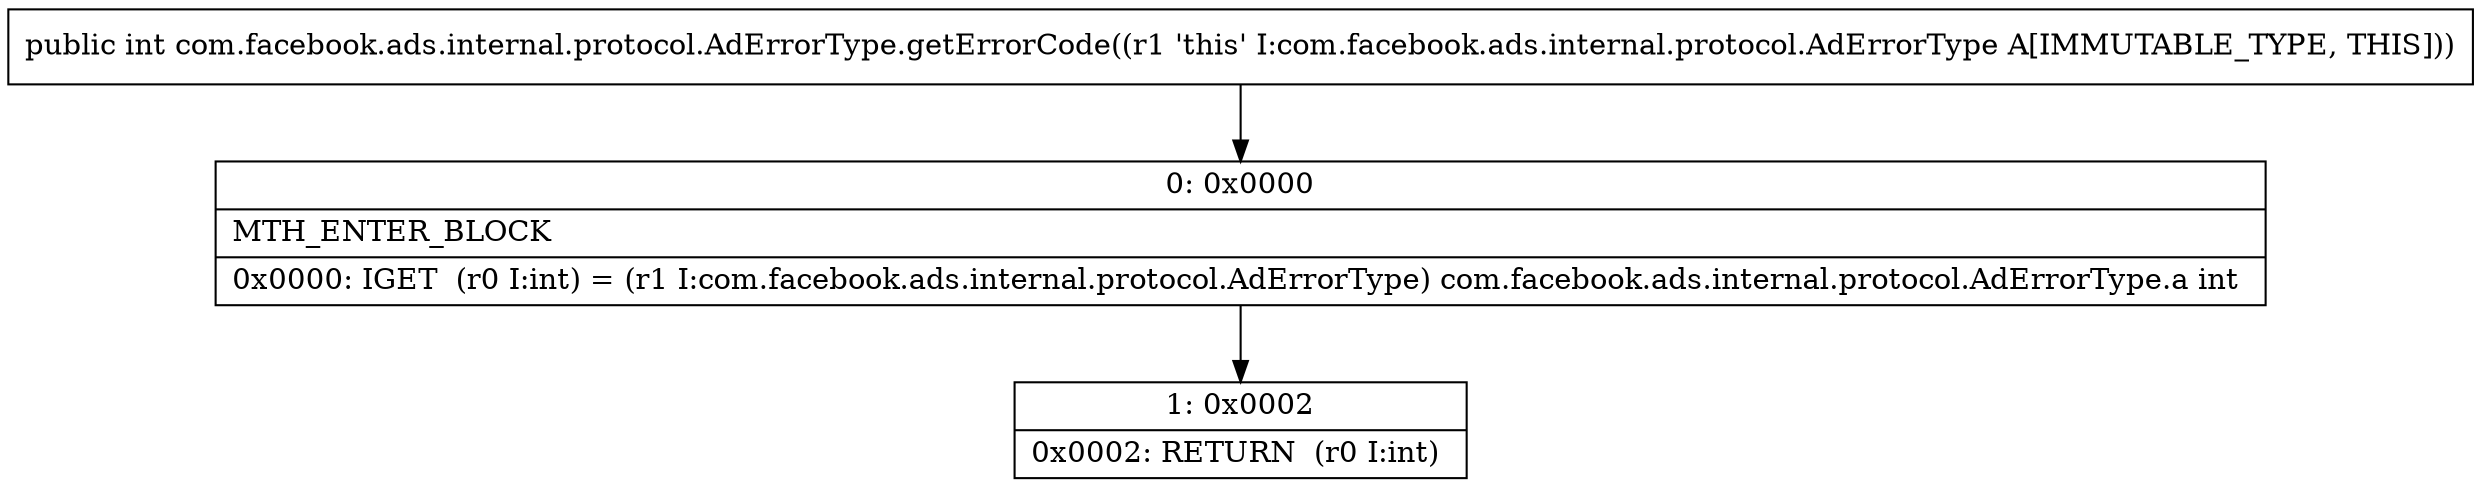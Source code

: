 digraph "CFG forcom.facebook.ads.internal.protocol.AdErrorType.getErrorCode()I" {
Node_0 [shape=record,label="{0\:\ 0x0000|MTH_ENTER_BLOCK\l|0x0000: IGET  (r0 I:int) = (r1 I:com.facebook.ads.internal.protocol.AdErrorType) com.facebook.ads.internal.protocol.AdErrorType.a int \l}"];
Node_1 [shape=record,label="{1\:\ 0x0002|0x0002: RETURN  (r0 I:int) \l}"];
MethodNode[shape=record,label="{public int com.facebook.ads.internal.protocol.AdErrorType.getErrorCode((r1 'this' I:com.facebook.ads.internal.protocol.AdErrorType A[IMMUTABLE_TYPE, THIS])) }"];
MethodNode -> Node_0;
Node_0 -> Node_1;
}

